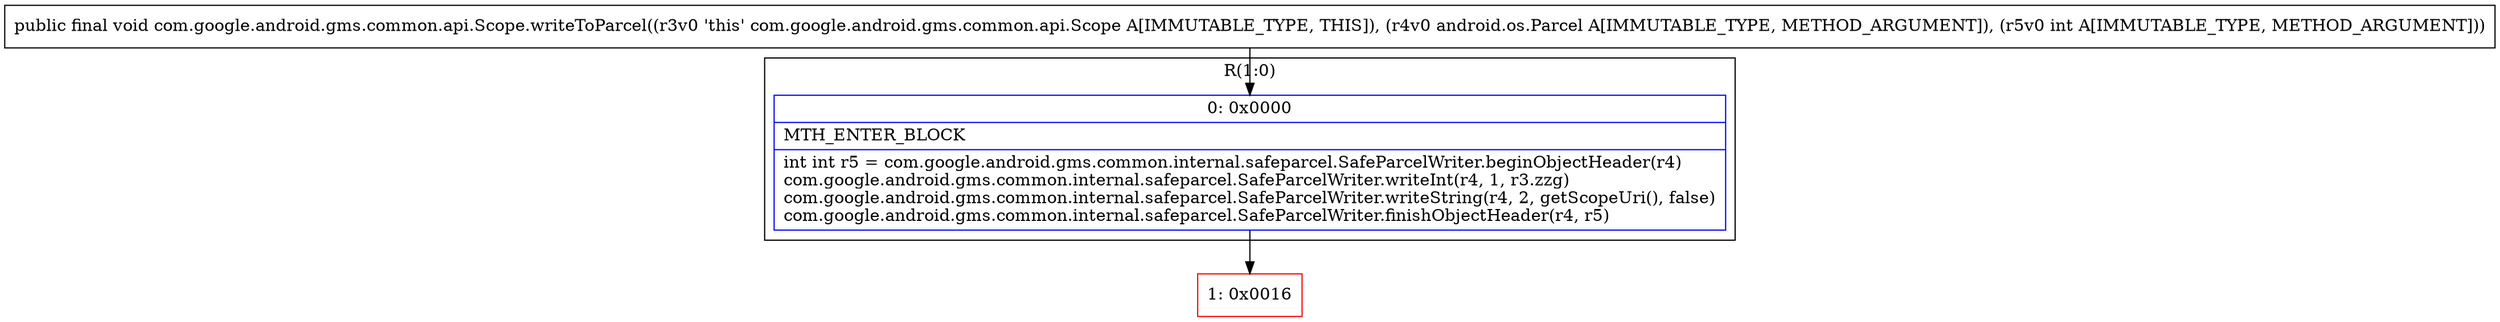 digraph "CFG forcom.google.android.gms.common.api.Scope.writeToParcel(Landroid\/os\/Parcel;I)V" {
subgraph cluster_Region_1370039517 {
label = "R(1:0)";
node [shape=record,color=blue];
Node_0 [shape=record,label="{0\:\ 0x0000|MTH_ENTER_BLOCK\l|int int r5 = com.google.android.gms.common.internal.safeparcel.SafeParcelWriter.beginObjectHeader(r4)\lcom.google.android.gms.common.internal.safeparcel.SafeParcelWriter.writeInt(r4, 1, r3.zzg)\lcom.google.android.gms.common.internal.safeparcel.SafeParcelWriter.writeString(r4, 2, getScopeUri(), false)\lcom.google.android.gms.common.internal.safeparcel.SafeParcelWriter.finishObjectHeader(r4, r5)\l}"];
}
Node_1 [shape=record,color=red,label="{1\:\ 0x0016}"];
MethodNode[shape=record,label="{public final void com.google.android.gms.common.api.Scope.writeToParcel((r3v0 'this' com.google.android.gms.common.api.Scope A[IMMUTABLE_TYPE, THIS]), (r4v0 android.os.Parcel A[IMMUTABLE_TYPE, METHOD_ARGUMENT]), (r5v0 int A[IMMUTABLE_TYPE, METHOD_ARGUMENT])) }"];
MethodNode -> Node_0;
Node_0 -> Node_1;
}

